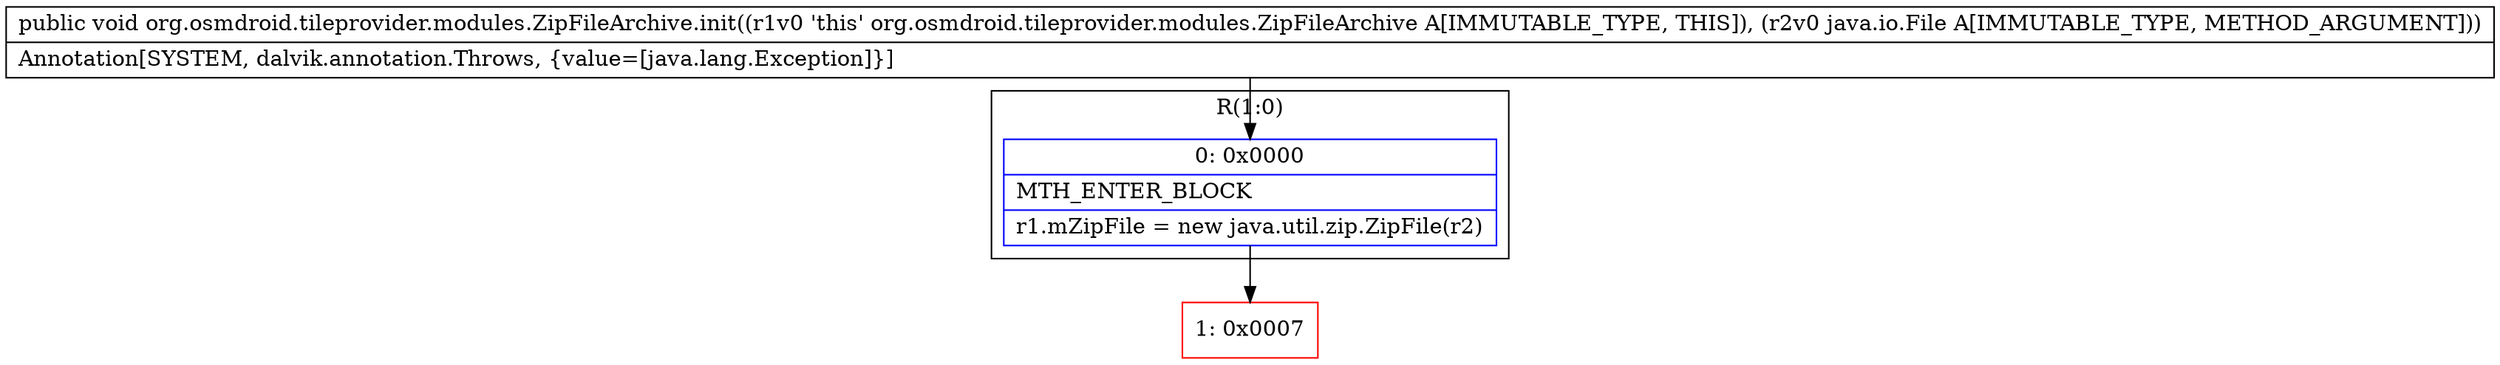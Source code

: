 digraph "CFG fororg.osmdroid.tileprovider.modules.ZipFileArchive.init(Ljava\/io\/File;)V" {
subgraph cluster_Region_331663387 {
label = "R(1:0)";
node [shape=record,color=blue];
Node_0 [shape=record,label="{0\:\ 0x0000|MTH_ENTER_BLOCK\l|r1.mZipFile = new java.util.zip.ZipFile(r2)\l}"];
}
Node_1 [shape=record,color=red,label="{1\:\ 0x0007}"];
MethodNode[shape=record,label="{public void org.osmdroid.tileprovider.modules.ZipFileArchive.init((r1v0 'this' org.osmdroid.tileprovider.modules.ZipFileArchive A[IMMUTABLE_TYPE, THIS]), (r2v0 java.io.File A[IMMUTABLE_TYPE, METHOD_ARGUMENT]))  | Annotation[SYSTEM, dalvik.annotation.Throws, \{value=[java.lang.Exception]\}]\l}"];
MethodNode -> Node_0;
Node_0 -> Node_1;
}

